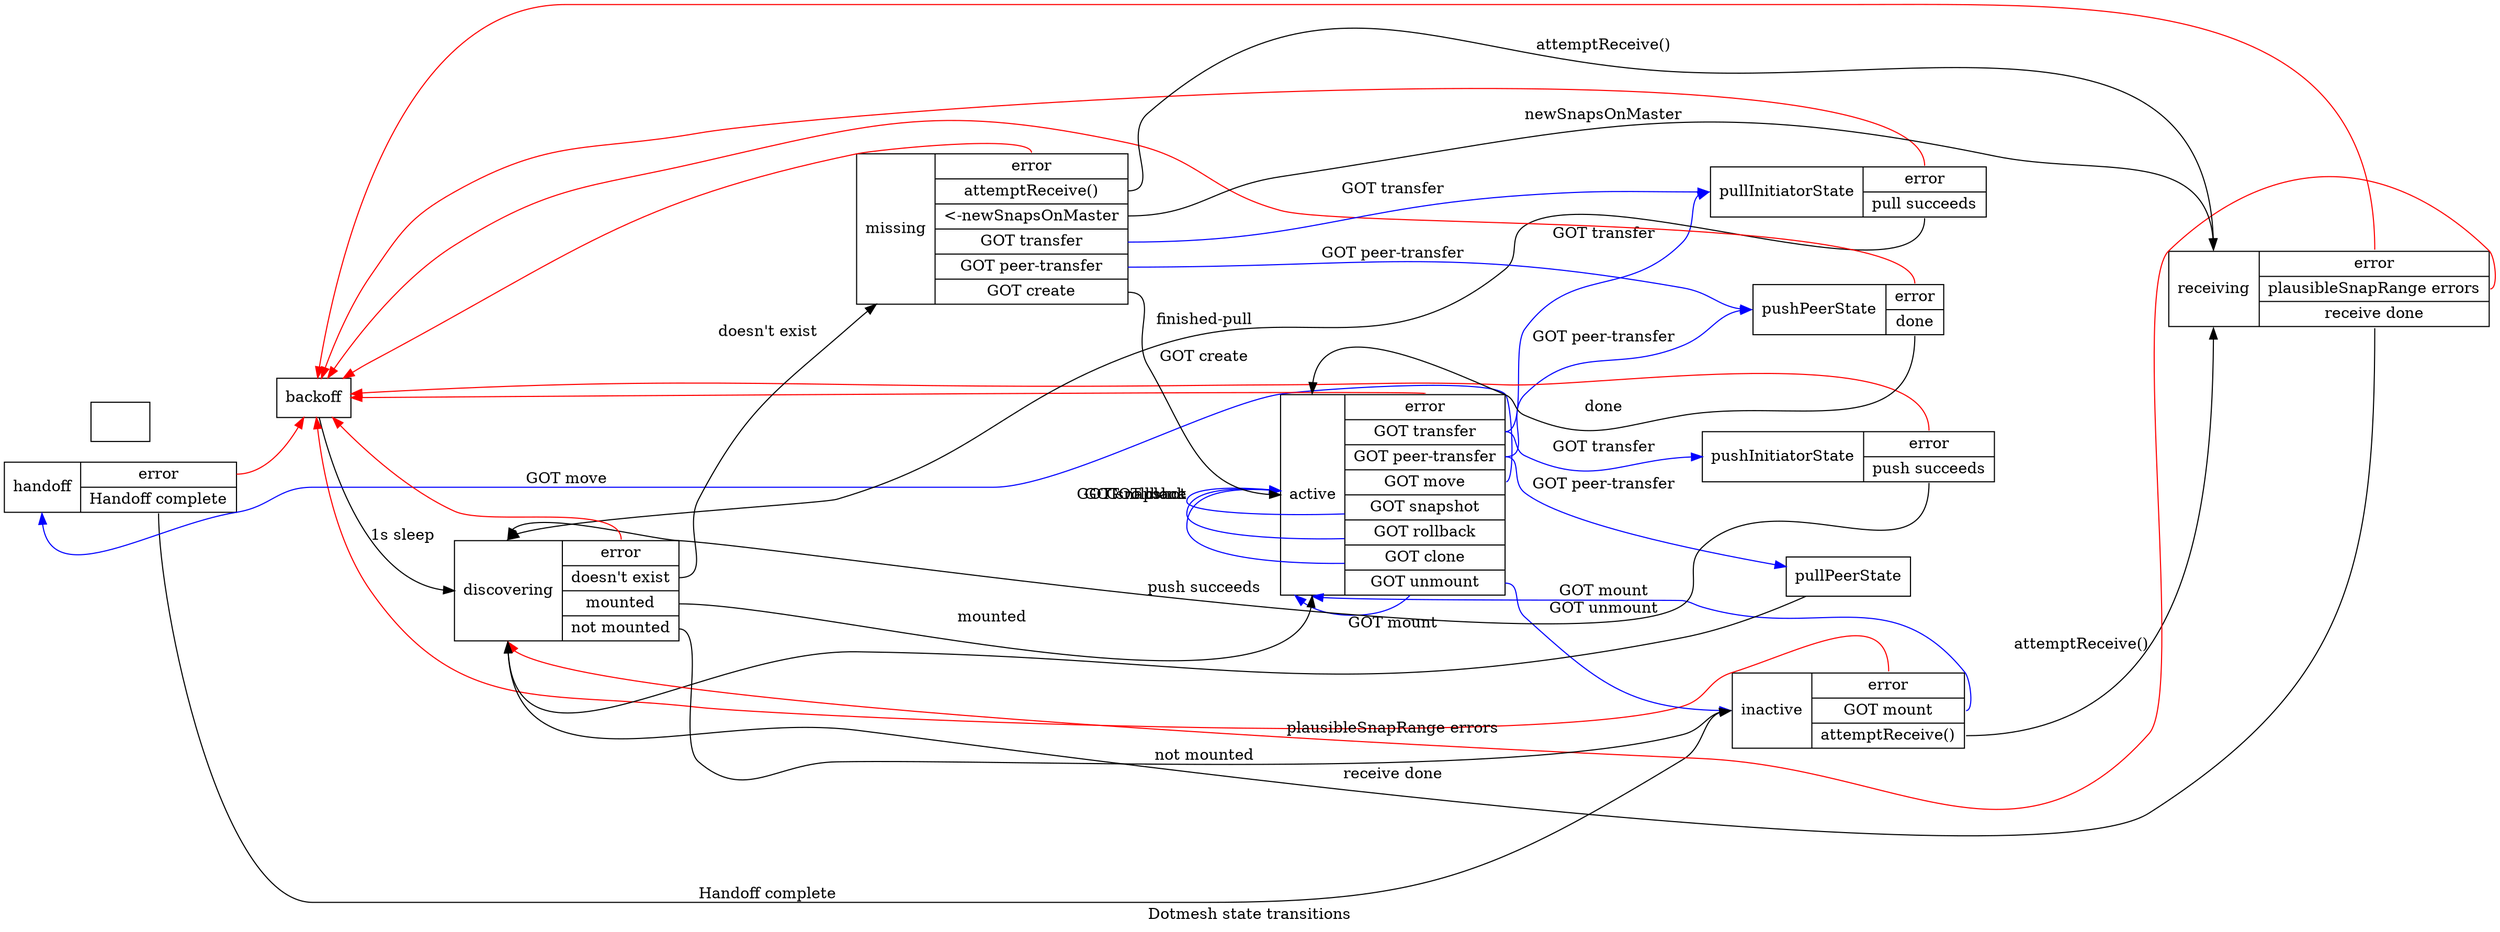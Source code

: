 digraph {
	 label="Dotmesh state transitions";
	 rankdir=LR;

	 node[shape=record;];
	 handoff[label="{<in>handoff|{<error>error|<hc>Handoff complete}}";];
	 handoff:error -> backoff[color=red;];
	 handoff:hc -> inactive:in[label="Handoff complete";];

	 active[label="{<in>active|{<error>error|<transfer>GOT transfer|<peertransfer>GOT peer-transfer|<move>GOT move|<snapshot>GOT snapshot|<rollback>GOT rollback|<clone>GOT clone|<unmount>GOT unmount}}";];
	 active:error -> backoff[color=red;];
	 active:transfer -> pushInitiatorState:in[label="GOT transfer";color=blue;];
	 active:transfer -> pullInitiatorState:in[label="GOT transfer";color=blue;];
	 active:peertransfer -> pullPeerState[label="GOT peer-transfer";color=blue;];
	 active:peertransfer -> pushPeerState:in[label="GOT peer-transfer";color=blue;];
	 active:move -> handoff:in[label="GOT move";color=blue;];
	 active:snapshot -> active:in[label="GOT snapshot";color=blue;]
	 active:rollback -> active:in[label="GOT rollback";color=blue;];
	 active:clone -> active:in[label="GOT clone";color=blue;];
	 active:unmount -> inactive:in[label="GOT unmount";color=blue;];
	 active:mount -> active:in[label="GOT mount";color=blue;];

	 inactive[label="{<in>inactive|{<error>error|<mount>GOT mount|<ar>attemptReceive()}}";];
	 inactive:error -> backoff[color=red;];
	 inactive:mount -> active:in[label="GOT mount";color=blue;];
	 inactive:ar -> receiving:in[label="attemptReceive()";];

	 backoff -> discovering:in[label="1s sleep";];

	 discovering[label="{<in>discovering|{<error>error|<m>doesn't exist|<a>mounted|<i>not mounted}}";];
	 discovering:error -> backoff[color=red;];
	 discovering:m -> missing[label="doesn't exist";];
	 discovering:a -> active:in[label="mounted";];
	 discovering:i -> inactive:in[label="not mounted";];

	 receiving[label="{<in>receiving|{<error>error|<psre>plausibleSnapRange errors|<done>receive done}}";];
	 receiving:error -> backoff[color=red;];
	 receiving:psre -> discovering:in[color=red; label="plausibleSnapRange errors";];
	 receiving:done -> discovering:in[label="receive done";];

	 pushInitiatorState[label="{<in>pushInitiatorState|{<error>error|<ps>push succeeds}}";];
	 pushInitiatorState:error -> backoff[color=red;];
	 pushInitiatorState:ps -> discovering:in[label="push succeeds";];

#		  pull; is mentioned in transitionTo, but does not exist.

	 pushPeerState[label="{<in>pushPeerState|{<error>error|<done>done}}";];
	 pushPeerState:error -> backoff[color=red;];
	 pushPeerState:done -> active:in[label="done";];

	 pullInitiatorState[label="{<in>pullInitiatorState|{<error>error|<ps>pull succeeds}}";];
	 pullInitiatorState:error -> backoff[color=red;];
	 pullInitiatorState:ps -> discovering:in[label="finished-pull";];

	 pullPeerState -> discovering:in;

	 missing[label="{<in>missing|{<error>error|<ar>attemptReceive()|<nsom>&lt;-newSnapsOnMaster|<transfer>GOT transfer|<peertransfer>GOT peer-transfer|<create>GOT create}}";];
	 missing:error -> backoff[color=red;];
	 missing:ar -> receiving:in[label="attemptReceive()";];
	 missing:nsom -> receiving:in[label="newSnapsOnMaster";];
	 missing:transfer -> pullInitiatorState:in[label="GOT transfer";color=blue;];
	 missing:peertransfer -> pushPeerState:in[label="GOT peer-transfer";color=blue;];
	 missing:create -> active:in[label="GOT create"];

#	 { rank=same; active, inactive, missing, discovering }

#	 subgraph cluster_0 {
#		  label="Active";
#
#		  active;
#		  pullInitiatorState;
#		  pullPeerState;
#		  pushInitiatorState;
#		  pushPeerState;
#
#	 }
	 nil [shape=box; label=""; ];
}
